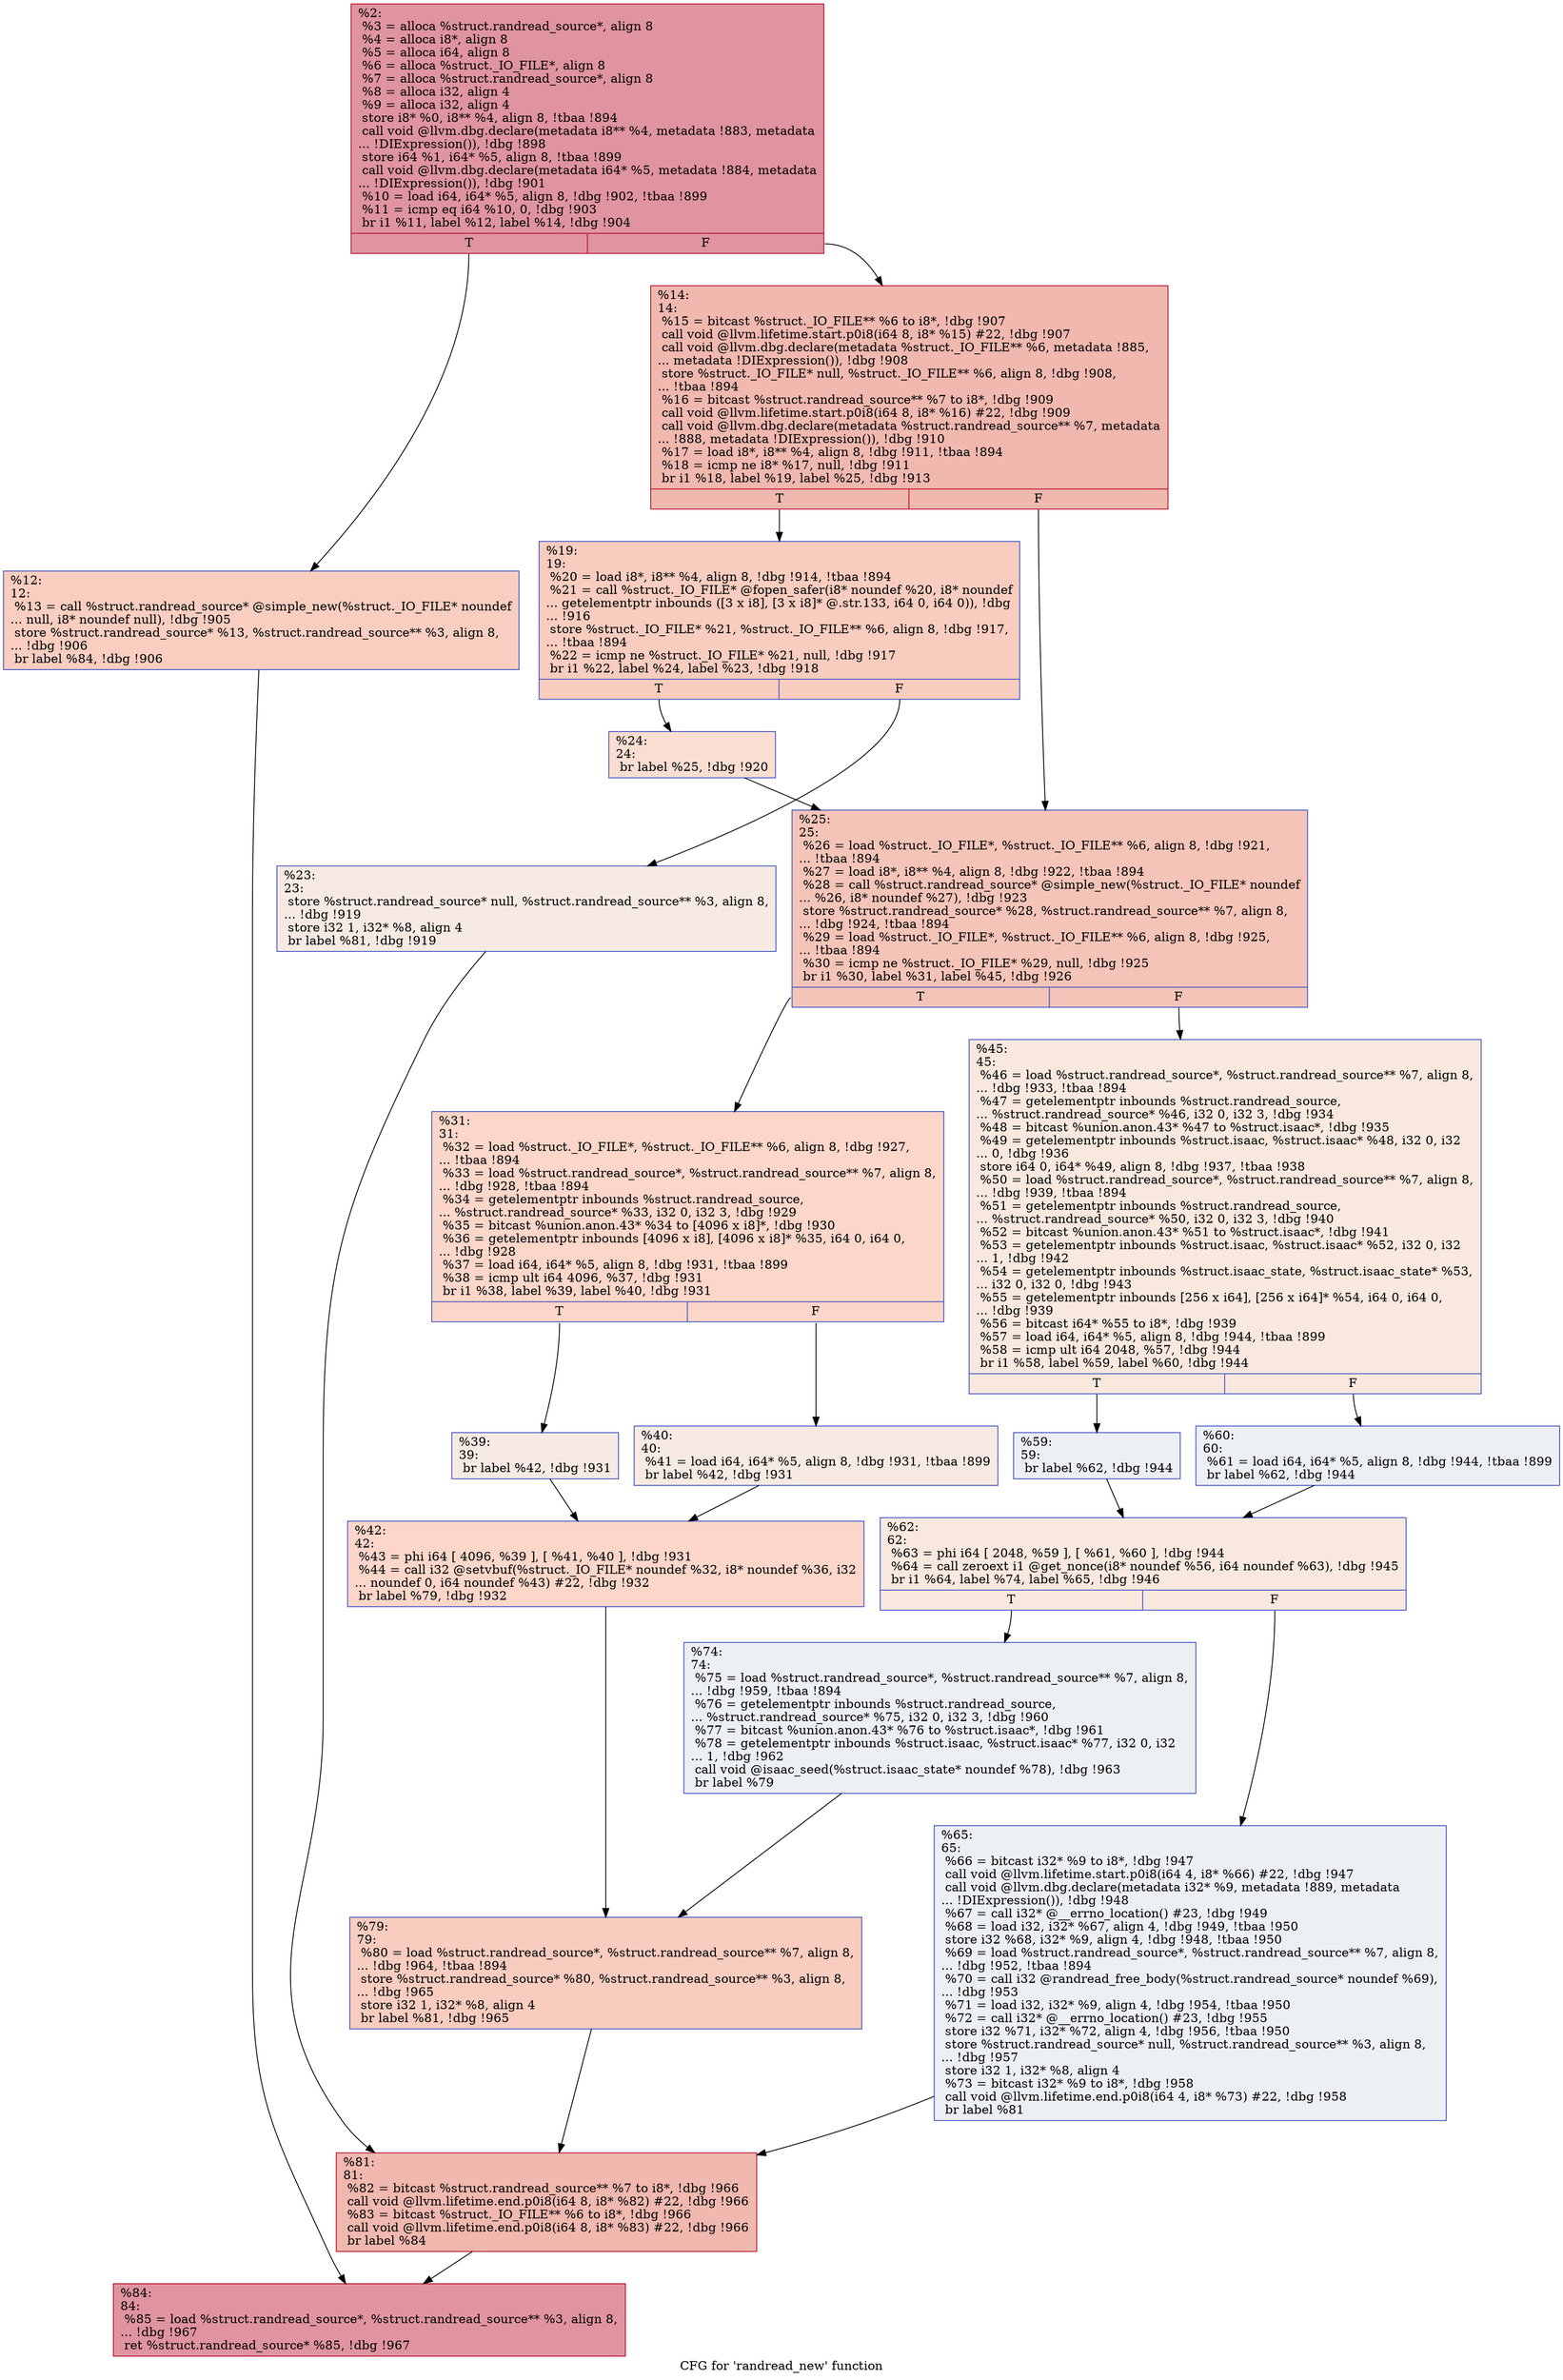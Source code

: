 digraph "CFG for 'randread_new' function" {
	label="CFG for 'randread_new' function";

	Node0x19b3cb0 [shape=record,color="#b70d28ff", style=filled, fillcolor="#b70d2870",label="{%2:\l  %3 = alloca %struct.randread_source*, align 8\l  %4 = alloca i8*, align 8\l  %5 = alloca i64, align 8\l  %6 = alloca %struct._IO_FILE*, align 8\l  %7 = alloca %struct.randread_source*, align 8\l  %8 = alloca i32, align 4\l  %9 = alloca i32, align 4\l  store i8* %0, i8** %4, align 8, !tbaa !894\l  call void @llvm.dbg.declare(metadata i8** %4, metadata !883, metadata\l... !DIExpression()), !dbg !898\l  store i64 %1, i64* %5, align 8, !tbaa !899\l  call void @llvm.dbg.declare(metadata i64* %5, metadata !884, metadata\l... !DIExpression()), !dbg !901\l  %10 = load i64, i64* %5, align 8, !dbg !902, !tbaa !899\l  %11 = icmp eq i64 %10, 0, !dbg !903\l  br i1 %11, label %12, label %14, !dbg !904\l|{<s0>T|<s1>F}}"];
	Node0x19b3cb0:s0 -> Node0x19b58c0;
	Node0x19b3cb0:s1 -> Node0x19b5910;
	Node0x19b58c0 [shape=record,color="#3d50c3ff", style=filled, fillcolor="#f2907270",label="{%12:\l12:                                               \l  %13 = call %struct.randread_source* @simple_new(%struct._IO_FILE* noundef\l... null, i8* noundef null), !dbg !905\l  store %struct.randread_source* %13, %struct.randread_source** %3, align 8,\l... !dbg !906\l  br label %84, !dbg !906\l}"];
	Node0x19b58c0 -> Node0x19b5e60;
	Node0x19b5910 [shape=record,color="#b70d28ff", style=filled, fillcolor="#dc5d4a70",label="{%14:\l14:                                               \l  %15 = bitcast %struct._IO_FILE** %6 to i8*, !dbg !907\l  call void @llvm.lifetime.start.p0i8(i64 8, i8* %15) #22, !dbg !907\l  call void @llvm.dbg.declare(metadata %struct._IO_FILE** %6, metadata !885,\l... metadata !DIExpression()), !dbg !908\l  store %struct._IO_FILE* null, %struct._IO_FILE** %6, align 8, !dbg !908,\l... !tbaa !894\l  %16 = bitcast %struct.randread_source** %7 to i8*, !dbg !909\l  call void @llvm.lifetime.start.p0i8(i64 8, i8* %16) #22, !dbg !909\l  call void @llvm.dbg.declare(metadata %struct.randread_source** %7, metadata\l... !888, metadata !DIExpression()), !dbg !910\l  %17 = load i8*, i8** %4, align 8, !dbg !911, !tbaa !894\l  %18 = icmp ne i8* %17, null, !dbg !911\l  br i1 %18, label %19, label %25, !dbg !913\l|{<s0>T|<s1>F}}"];
	Node0x19b5910:s0 -> Node0x19b5960;
	Node0x19b5910:s1 -> Node0x19b5a50;
	Node0x19b5960 [shape=record,color="#3d50c3ff", style=filled, fillcolor="#f08b6e70",label="{%19:\l19:                                               \l  %20 = load i8*, i8** %4, align 8, !dbg !914, !tbaa !894\l  %21 = call %struct._IO_FILE* @fopen_safer(i8* noundef %20, i8* noundef\l... getelementptr inbounds ([3 x i8], [3 x i8]* @.str.133, i64 0, i64 0)), !dbg\l... !916\l  store %struct._IO_FILE* %21, %struct._IO_FILE** %6, align 8, !dbg !917,\l... !tbaa !894\l  %22 = icmp ne %struct._IO_FILE* %21, null, !dbg !917\l  br i1 %22, label %24, label %23, !dbg !918\l|{<s0>T|<s1>F}}"];
	Node0x19b5960:s0 -> Node0x19b5a00;
	Node0x19b5960:s1 -> Node0x19b59b0;
	Node0x19b59b0 [shape=record,color="#3d50c3ff", style=filled, fillcolor="#eed0c070",label="{%23:\l23:                                               \l  store %struct.randread_source* null, %struct.randread_source** %3, align 8,\l... !dbg !919\l  store i32 1, i32* %8, align 4\l  br label %81, !dbg !919\l}"];
	Node0x19b59b0 -> Node0x19b5e10;
	Node0x19b5a00 [shape=record,color="#3d50c3ff", style=filled, fillcolor="#f7b59970",label="{%24:\l24:                                               \l  br label %25, !dbg !920\l}"];
	Node0x19b5a00 -> Node0x19b5a50;
	Node0x19b5a50 [shape=record,color="#3d50c3ff", style=filled, fillcolor="#e97a5f70",label="{%25:\l25:                                               \l  %26 = load %struct._IO_FILE*, %struct._IO_FILE** %6, align 8, !dbg !921,\l... !tbaa !894\l  %27 = load i8*, i8** %4, align 8, !dbg !922, !tbaa !894\l  %28 = call %struct.randread_source* @simple_new(%struct._IO_FILE* noundef\l... %26, i8* noundef %27), !dbg !923\l  store %struct.randread_source* %28, %struct.randread_source** %7, align 8,\l... !dbg !924, !tbaa !894\l  %29 = load %struct._IO_FILE*, %struct._IO_FILE** %6, align 8, !dbg !925,\l... !tbaa !894\l  %30 = icmp ne %struct._IO_FILE* %29, null, !dbg !925\l  br i1 %30, label %31, label %45, !dbg !926\l|{<s0>T|<s1>F}}"];
	Node0x19b5a50:s0 -> Node0x19b5aa0;
	Node0x19b5a50:s1 -> Node0x19b5be0;
	Node0x19b5aa0 [shape=record,color="#3d50c3ff", style=filled, fillcolor="#f6a38570",label="{%31:\l31:                                               \l  %32 = load %struct._IO_FILE*, %struct._IO_FILE** %6, align 8, !dbg !927,\l... !tbaa !894\l  %33 = load %struct.randread_source*, %struct.randread_source** %7, align 8,\l... !dbg !928, !tbaa !894\l  %34 = getelementptr inbounds %struct.randread_source,\l... %struct.randread_source* %33, i32 0, i32 3, !dbg !929\l  %35 = bitcast %union.anon.43* %34 to [4096 x i8]*, !dbg !930\l  %36 = getelementptr inbounds [4096 x i8], [4096 x i8]* %35, i64 0, i64 0,\l... !dbg !928\l  %37 = load i64, i64* %5, align 8, !dbg !931, !tbaa !899\l  %38 = icmp ult i64 4096, %37, !dbg !931\l  br i1 %38, label %39, label %40, !dbg !931\l|{<s0>T|<s1>F}}"];
	Node0x19b5aa0:s0 -> Node0x19b5af0;
	Node0x19b5aa0:s1 -> Node0x19b5b40;
	Node0x19b5af0 [shape=record,color="#3d50c3ff", style=filled, fillcolor="#eed0c070",label="{%39:\l39:                                               \l  br label %42, !dbg !931\l}"];
	Node0x19b5af0 -> Node0x19b5b90;
	Node0x19b5b40 [shape=record,color="#3d50c3ff", style=filled, fillcolor="#eed0c070",label="{%40:\l40:                                               \l  %41 = load i64, i64* %5, align 8, !dbg !931, !tbaa !899\l  br label %42, !dbg !931\l}"];
	Node0x19b5b40 -> Node0x19b5b90;
	Node0x19b5b90 [shape=record,color="#3d50c3ff", style=filled, fillcolor="#f6a38570",label="{%42:\l42:                                               \l  %43 = phi i64 [ 4096, %39 ], [ %41, %40 ], !dbg !931\l  %44 = call i32 @setvbuf(%struct._IO_FILE* noundef %32, i8* noundef %36, i32\l... noundef 0, i64 noundef %43) #22, !dbg !932\l  br label %79, !dbg !932\l}"];
	Node0x19b5b90 -> Node0x19b5dc0;
	Node0x19b5be0 [shape=record,color="#3d50c3ff", style=filled, fillcolor="#f2cab570",label="{%45:\l45:                                               \l  %46 = load %struct.randread_source*, %struct.randread_source** %7, align 8,\l... !dbg !933, !tbaa !894\l  %47 = getelementptr inbounds %struct.randread_source,\l... %struct.randread_source* %46, i32 0, i32 3, !dbg !934\l  %48 = bitcast %union.anon.43* %47 to %struct.isaac*, !dbg !935\l  %49 = getelementptr inbounds %struct.isaac, %struct.isaac* %48, i32 0, i32\l... 0, !dbg !936\l  store i64 0, i64* %49, align 8, !dbg !937, !tbaa !938\l  %50 = load %struct.randread_source*, %struct.randread_source** %7, align 8,\l... !dbg !939, !tbaa !894\l  %51 = getelementptr inbounds %struct.randread_source,\l... %struct.randread_source* %50, i32 0, i32 3, !dbg !940\l  %52 = bitcast %union.anon.43* %51 to %struct.isaac*, !dbg !941\l  %53 = getelementptr inbounds %struct.isaac, %struct.isaac* %52, i32 0, i32\l... 1, !dbg !942\l  %54 = getelementptr inbounds %struct.isaac_state, %struct.isaac_state* %53,\l... i32 0, i32 0, !dbg !943\l  %55 = getelementptr inbounds [256 x i64], [256 x i64]* %54, i64 0, i64 0,\l... !dbg !939\l  %56 = bitcast i64* %55 to i8*, !dbg !939\l  %57 = load i64, i64* %5, align 8, !dbg !944, !tbaa !899\l  %58 = icmp ult i64 2048, %57, !dbg !944\l  br i1 %58, label %59, label %60, !dbg !944\l|{<s0>T|<s1>F}}"];
	Node0x19b5be0:s0 -> Node0x19b5c30;
	Node0x19b5be0:s1 -> Node0x19b5c80;
	Node0x19b5c30 [shape=record,color="#3d50c3ff", style=filled, fillcolor="#d4dbe670",label="{%59:\l59:                                               \l  br label %62, !dbg !944\l}"];
	Node0x19b5c30 -> Node0x19b5cd0;
	Node0x19b5c80 [shape=record,color="#3d50c3ff", style=filled, fillcolor="#d4dbe670",label="{%60:\l60:                                               \l  %61 = load i64, i64* %5, align 8, !dbg !944, !tbaa !899\l  br label %62, !dbg !944\l}"];
	Node0x19b5c80 -> Node0x19b5cd0;
	Node0x19b5cd0 [shape=record,color="#3d50c3ff", style=filled, fillcolor="#f2cab570",label="{%62:\l62:                                               \l  %63 = phi i64 [ 2048, %59 ], [ %61, %60 ], !dbg !944\l  %64 = call zeroext i1 @get_nonce(i8* noundef %56, i64 noundef %63), !dbg !945\l  br i1 %64, label %74, label %65, !dbg !946\l|{<s0>T|<s1>F}}"];
	Node0x19b5cd0:s0 -> Node0x19b5d70;
	Node0x19b5cd0:s1 -> Node0x19b5d20;
	Node0x19b5d20 [shape=record,color="#3d50c3ff", style=filled, fillcolor="#d4dbe670",label="{%65:\l65:                                               \l  %66 = bitcast i32* %9 to i8*, !dbg !947\l  call void @llvm.lifetime.start.p0i8(i64 4, i8* %66) #22, !dbg !947\l  call void @llvm.dbg.declare(metadata i32* %9, metadata !889, metadata\l... !DIExpression()), !dbg !948\l  %67 = call i32* @__errno_location() #23, !dbg !949\l  %68 = load i32, i32* %67, align 4, !dbg !949, !tbaa !950\l  store i32 %68, i32* %9, align 4, !dbg !948, !tbaa !950\l  %69 = load %struct.randread_source*, %struct.randread_source** %7, align 8,\l... !dbg !952, !tbaa !894\l  %70 = call i32 @randread_free_body(%struct.randread_source* noundef %69),\l... !dbg !953\l  %71 = load i32, i32* %9, align 4, !dbg !954, !tbaa !950\l  %72 = call i32* @__errno_location() #23, !dbg !955\l  store i32 %71, i32* %72, align 4, !dbg !956, !tbaa !950\l  store %struct.randread_source* null, %struct.randread_source** %3, align 8,\l... !dbg !957\l  store i32 1, i32* %8, align 4\l  %73 = bitcast i32* %9 to i8*, !dbg !958\l  call void @llvm.lifetime.end.p0i8(i64 4, i8* %73) #22, !dbg !958\l  br label %81\l}"];
	Node0x19b5d20 -> Node0x19b5e10;
	Node0x19b5d70 [shape=record,color="#3d50c3ff", style=filled, fillcolor="#d4dbe670",label="{%74:\l74:                                               \l  %75 = load %struct.randread_source*, %struct.randread_source** %7, align 8,\l... !dbg !959, !tbaa !894\l  %76 = getelementptr inbounds %struct.randread_source,\l... %struct.randread_source* %75, i32 0, i32 3, !dbg !960\l  %77 = bitcast %union.anon.43* %76 to %struct.isaac*, !dbg !961\l  %78 = getelementptr inbounds %struct.isaac, %struct.isaac* %77, i32 0, i32\l... 1, !dbg !962\l  call void @isaac_seed(%struct.isaac_state* noundef %78), !dbg !963\l  br label %79\l}"];
	Node0x19b5d70 -> Node0x19b5dc0;
	Node0x19b5dc0 [shape=record,color="#3d50c3ff", style=filled, fillcolor="#f08b6e70",label="{%79:\l79:                                               \l  %80 = load %struct.randread_source*, %struct.randread_source** %7, align 8,\l... !dbg !964, !tbaa !894\l  store %struct.randread_source* %80, %struct.randread_source** %3, align 8,\l... !dbg !965\l  store i32 1, i32* %8, align 4\l  br label %81, !dbg !965\l}"];
	Node0x19b5dc0 -> Node0x19b5e10;
	Node0x19b5e10 [shape=record,color="#b70d28ff", style=filled, fillcolor="#dc5d4a70",label="{%81:\l81:                                               \l  %82 = bitcast %struct.randread_source** %7 to i8*, !dbg !966\l  call void @llvm.lifetime.end.p0i8(i64 8, i8* %82) #22, !dbg !966\l  %83 = bitcast %struct._IO_FILE** %6 to i8*, !dbg !966\l  call void @llvm.lifetime.end.p0i8(i64 8, i8* %83) #22, !dbg !966\l  br label %84\l}"];
	Node0x19b5e10 -> Node0x19b5e60;
	Node0x19b5e60 [shape=record,color="#b70d28ff", style=filled, fillcolor="#b70d2870",label="{%84:\l84:                                               \l  %85 = load %struct.randread_source*, %struct.randread_source** %3, align 8,\l... !dbg !967\l  ret %struct.randread_source* %85, !dbg !967\l}"];
}
